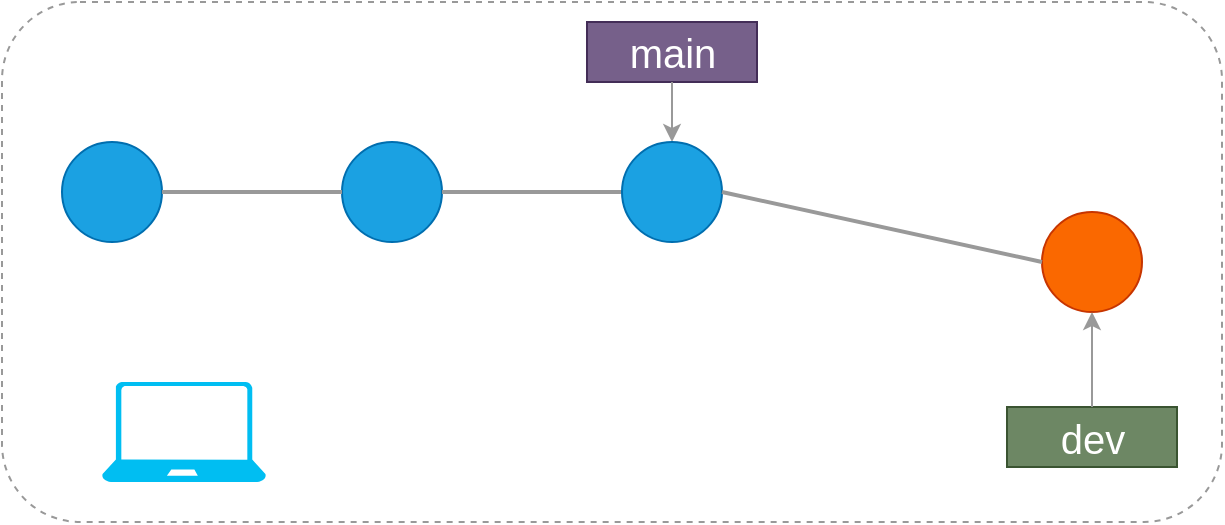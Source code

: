 <mxfile>
    <diagram id="DNvJzXeUTAswC8QwegvA" name="Page-1">
        <mxGraphModel dx="1315" dy="634" grid="1" gridSize="10" guides="1" tooltips="1" connect="1" arrows="1" fold="1" page="1" pageScale="1" pageWidth="850" pageHeight="1100" math="0" shadow="0">
            <root>
                <mxCell id="0"/>
                <mxCell id="1" parent="0"/>
                <mxCell id="2" value="" style="ellipse;whiteSpace=wrap;html=1;aspect=fixed;fillColor=#1ba1e2;fontColor=#ffffff;strokeColor=#006EAF;" parent="1" vertex="1">
                    <mxGeometry x="160" y="360" width="50" height="50" as="geometry"/>
                </mxCell>
                <mxCell id="3" value="" style="ellipse;whiteSpace=wrap;html=1;aspect=fixed;fillColor=#1ba1e2;fontColor=#ffffff;strokeColor=#006EAF;" parent="1" vertex="1">
                    <mxGeometry x="300" y="360" width="50" height="50" as="geometry"/>
                </mxCell>
                <mxCell id="4" value="" style="ellipse;whiteSpace=wrap;html=1;aspect=fixed;fontColor=#000000;strokeColor=#C73500;fillColor=#fa6800;" parent="1" vertex="1">
                    <mxGeometry x="650" y="395" width="50" height="50" as="geometry"/>
                </mxCell>
                <mxCell id="5" value="" style="endArrow=none;html=1;entryX=0;entryY=0.5;entryDx=0;entryDy=0;exitX=1;exitY=0.5;exitDx=0;exitDy=0;strokeColor=#999999;strokeWidth=2;" parent="1" source="2" target="3" edge="1">
                    <mxGeometry width="50" height="50" relative="1" as="geometry">
                        <mxPoint x="120" y="490" as="sourcePoint"/>
                        <mxPoint x="170" y="440" as="targetPoint"/>
                    </mxGeometry>
                </mxCell>
                <mxCell id="6" value="" style="endArrow=none;html=1;entryX=0;entryY=0.5;entryDx=0;entryDy=0;exitX=1;exitY=0.5;exitDx=0;exitDy=0;strokeColor=#999999;strokeWidth=2;" parent="1" source="3" target="14" edge="1">
                    <mxGeometry width="50" height="50" relative="1" as="geometry">
                        <mxPoint x="120" y="490" as="sourcePoint"/>
                        <mxPoint x="170" y="440" as="targetPoint"/>
                    </mxGeometry>
                </mxCell>
                <mxCell id="7" value="" style="verticalLabelPosition=bottom;html=1;verticalAlign=top;align=center;strokeColor=none;fillColor=#00BEF2;shape=mxgraph.azure.laptop;pointerEvents=1;fontSize=15;" parent="1" vertex="1">
                    <mxGeometry x="180" y="480" width="82" height="50" as="geometry"/>
                </mxCell>
                <mxCell id="10" value="main" style="rounded=1;whiteSpace=wrap;html=1;fillColor=#76608a;strokeColor=#432D57;fontColor=#ffffff;fontSize=20;arcSize=0;" parent="1" vertex="1">
                    <mxGeometry x="422.5" y="300" width="85" height="30" as="geometry"/>
                </mxCell>
                <mxCell id="11" value="" style="endArrow=classic;html=1;fontSize=20;exitX=0.5;exitY=1;exitDx=0;exitDy=0;entryX=0.5;entryY=0;entryDx=0;entryDy=0;strokeColor=#999999;" parent="1" source="10" edge="1">
                    <mxGeometry width="50" height="50" relative="1" as="geometry">
                        <mxPoint x="430" y="350" as="sourcePoint"/>
                        <mxPoint x="465" y="360" as="targetPoint"/>
                    </mxGeometry>
                </mxCell>
                <mxCell id="12" value="" style="rounded=1;whiteSpace=wrap;html=1;fontSize=16;strokeColor=#999999;dashed=1;fillColor=none;" parent="1" vertex="1">
                    <mxGeometry x="130" y="290" width="610" height="260" as="geometry"/>
                </mxCell>
                <mxCell id="14" value="" style="ellipse;whiteSpace=wrap;html=1;aspect=fixed;fillColor=#1ba1e2;fontColor=#ffffff;strokeColor=#006EAF;" parent="1" vertex="1">
                    <mxGeometry x="440" y="360" width="50" height="50" as="geometry"/>
                </mxCell>
                <mxCell id="15" value="" style="endArrow=none;html=1;entryX=1;entryY=0.5;entryDx=0;entryDy=0;exitX=0;exitY=0.5;exitDx=0;exitDy=0;strokeColor=#999999;strokeWidth=2;" parent="1" source="4" target="14" edge="1">
                    <mxGeometry width="50" height="50" relative="1" as="geometry">
                        <mxPoint x="540" y="585" as="sourcePoint"/>
                        <mxPoint x="580" y="350" as="targetPoint"/>
                    </mxGeometry>
                </mxCell>
                <mxCell id="18" value="dev" style="rounded=1;whiteSpace=wrap;html=1;fillColor=#6d8764;strokeColor=#3A5431;fontColor=#ffffff;fontSize=20;arcSize=0;" parent="1" vertex="1">
                    <mxGeometry x="632.5" y="492.5" width="85" height="30" as="geometry"/>
                </mxCell>
                <mxCell id="19" value="" style="endArrow=classic;html=1;fontSize=20;exitX=0.5;exitY=0;exitDx=0;exitDy=0;strokeColor=#999999;entryX=0.5;entryY=1;entryDx=0;entryDy=0;" parent="1" source="18" target="4" edge="1">
                    <mxGeometry width="50" height="50" relative="1" as="geometry">
                        <mxPoint x="740" y="435" as="sourcePoint"/>
                        <mxPoint x="675" y="465" as="targetPoint"/>
                    </mxGeometry>
                </mxCell>
                <mxCell id="20" value="&lt;font color=&quot;#ffffff&quot;&gt;HEAD&lt;/font&gt;" style="rounded=0;whiteSpace=wrap;html=1;fontSize=20;fillColor=none;strokeColor=#FFFFFF;" parent="1" vertex="1">
                    <mxGeometry x="460" y="485" width="80" height="45" as="geometry"/>
                </mxCell>
                <mxCell id="21" value="" style="shape=flexArrow;endArrow=classic;html=1;fontSize=20;strokeColor=#FFFFFF;" parent="1" edge="1">
                    <mxGeometry width="50" height="50" relative="1" as="geometry">
                        <mxPoint x="560" y="507" as="sourcePoint"/>
                        <mxPoint x="620" y="507" as="targetPoint"/>
                    </mxGeometry>
                </mxCell>
            </root>
        </mxGraphModel>
    </diagram>
</mxfile>